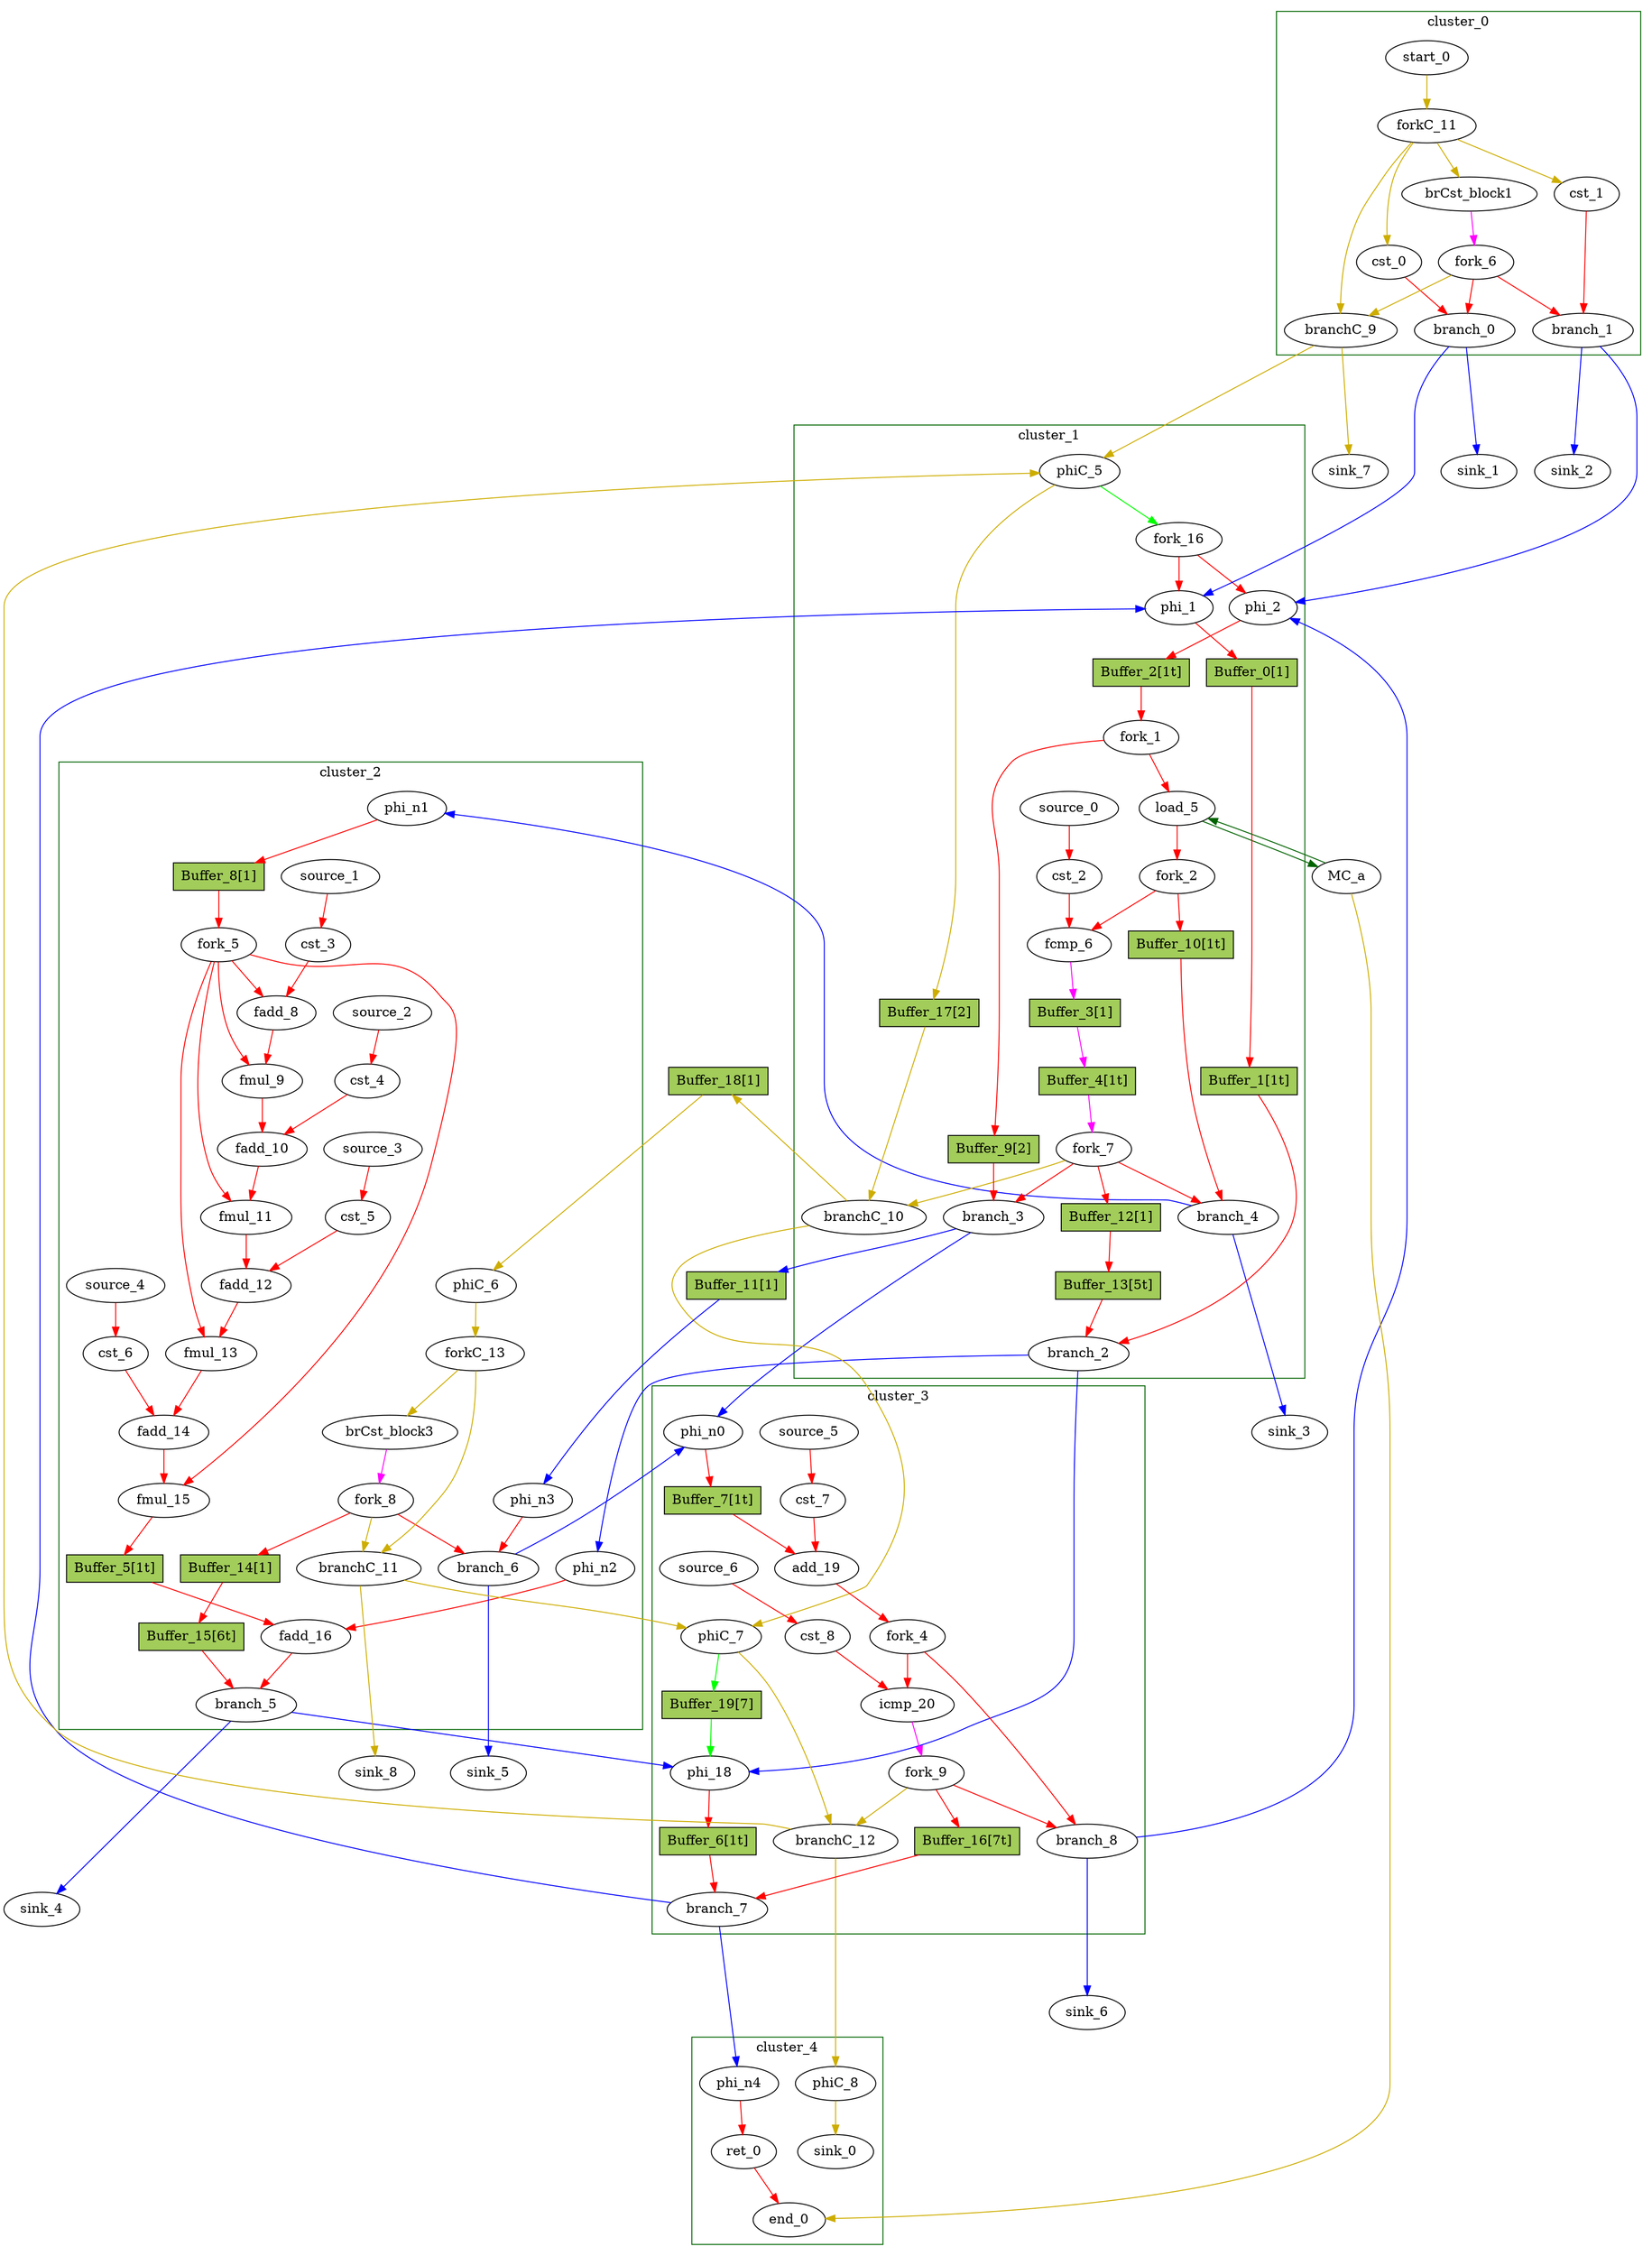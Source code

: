 Digraph G {
	splines=spline;
	subgraph cluster_cluster_2 {
	color = "darkgreen";
label = "cluster_2";
		"cst_3" [type="Constant", in="in1:32", out="out1:32", bbID=3, value="0x3F23D70A"];
		"fadd_8" [type="Operator", in="in1:32 in2:32 ", out="out1:32 ", bbID=3, II=1, delay=0.0, latency=10, op="fadd_op"];
		"fmul_9" [type="Operator", in="in1:32 in2:32 ", out="out1:32 ", bbID=3, II=1, delay=0.0, latency=6, op="fmul_op"];
		"cst_4" [type="Constant", in="in1:32", out="out1:32", bbID=3, value="0x3F333333"];
		"fadd_10" [type="Operator", in="in1:32 in2:32 ", out="out1:32 ", bbID=3, II=1, delay=0.0, latency=10, op="fadd_op"];
		"fmul_11" [type="Operator", in="in1:32 in2:32 ", out="out1:32 ", bbID=3, II=1, delay=0.0, latency=6, op="fmul_op"];
		"cst_5" [type="Constant", in="in1:32", out="out1:32", bbID=3, value="0x3E570A3D"];
		"fadd_12" [type="Operator", in="in1:32 in2:32 ", out="out1:32 ", bbID=3, II=1, delay=0.0, latency=10, op="fadd_op"];
		"fmul_13" [type="Operator", in="in1:32 in2:32 ", out="out1:32 ", bbID=3, II=1, delay=0.0, latency=6, op="fmul_op"];
		"cst_6" [type="Constant", in="in1:32", out="out1:32", bbID=3, value="0x3EA8F5C3"];
		"fadd_14" [type="Operator", in="in1:32 in2:32 ", out="out1:32 ", bbID=3, II=1, delay=0.0, latency=10, op="fadd_op"];
		"fmul_15" [type="Operator", in="in1:32 in2:32 ", out="out1:32 ", bbID=3, II=1, delay=0.0, latency=6, op="fmul_op"];
		"fadd_16" [type="Operator", in="in1:32 in2:32 ", out="out1:32 ", bbID=3, II=1, delay=0.0, latency=10, op="fadd_op"];
		"brCst_block3" [type="Constant", in="in1:1", out="out1:1", bbID=3, value="0x1"];
		"phi_n1" [type="Merge", in="in1:32 ", out="out1:32", bbID=3, delay=0.0];
		"phi_n2" [type="Merge", in="in1:32 ", out="out1:32", bbID=3, delay=0.0];
		"phi_n3" [type="Merge", in="in1:10 ", out="out1:10", bbID=3, delay=0.0];
		"fork_5" [type="Fork", in="in1:32", out="out1:32 out2:32 out3:32 out4:32 out5:32 ", bbID=3];
		"branch_5" [type="Branch", in="in1:32 in2?:1", out="out1+:32 out2-:32", bbID=3];
		"branch_6" [type="Branch", in="in1:10 in2?:1", out="out1+:10 out2-:10", bbID=3];
		"fork_8" [type="Fork", in="in1:1", out="out1:1 out2:1 out3:1 ", bbID=3];
		"phiC_6" [type="Merge", in="in1:0 ", out="out1:0", bbID=3, delay=0.0];
		"forkC_13" [type="Fork", in="in1:0", out="out1:0 out2:0 ", bbID=3];
		"branchC_11" [type="Branch", in="in1:0 in2?:1", out="out1+:0 out2-:0", bbID=3];
		"source_1" [type="Source", out="out1:32", bbID=3];
		"source_2" [type="Source", out="out1:32", bbID=3];
		"source_3" [type="Source", out="out1:32", bbID=3];
		"source_4" [type="Source", out="out1:32", bbID=3];
		"Buffer_5" [type="Buffer", in="in1:32", out="out1:32", bbID=3, slots=1, transparent=true, label="Buffer_5[1t]", shape="box", style="filled", fillcolor="darkolivegreen3", height=0.4];
		"Buffer_8" [type="Buffer", in="in1:32", out="out1:32", bbID=3, slots=1, transparent=false, label="Buffer_8[1]", shape="box", style="filled", fillcolor="darkolivegreen3", height=0.4];
		"Buffer_14" [type="Buffer", in="in1:32", out="out1:32", bbID=3, slots=1, transparent=false, label="Buffer_14[1]", shape="box", style="filled", fillcolor="darkolivegreen3", height=0.4];
		"Buffer_15" [type="Buffer", in="in1:32", out="out1:32", bbID=3, slots=6, transparent=true, label="Buffer_15[6t]", shape="box", style="filled", fillcolor="darkolivegreen3", height=0.4];
	}
	subgraph cluster_cluster_1 {
	color = "darkgreen";
label = "cluster_1";
		"phi_1" [type="Mux", in="in1?:1 in2:32 in3:32 ", out="out1:32", bbID=2, delay=1.397];
		"phi_2" [type="Mux", in="in1?:1 in2:10 in3:10 ", out="out1:10", bbID=2, delay=1.397];
		"load_5" [type="Operator", in="in1:32 in2:10 ", out="out1:32 out2:10 ", bbID=2, II=1, delay=1.412, latency=2, op="mc_load_op", portId=0];
		"cst_2" [type="Constant", in="in1:32", out="out1:32", bbID=2, value="0x00000000"];
		"fcmp_6" [type="Operator", in="in1:32 in2:32 ", out="out1:1 ", bbID=2, II=1, delay=1.895, latency=2, op="fcmp_ult_op"];
		"fork_1" [type="Fork", in="in1:10", out="out1:10 out2:10 ", bbID=2];
		"fork_2" [type="Fork", in="in1:32", out="out1:32 out2:32 ", bbID=2];
		"branch_2" [type="Branch", in="in1:32 in2?:1", out="out1+:32 out2-:32", bbID=2];
		"branch_3" [type="Branch", in="in1:10 in2?:1", out="out1+:10 out2-:10", bbID=2];
		"branch_4" [type="Branch", in="in1:32 in2?:1", out="out1+:32 out2-:32", bbID=2];
		"fork_7" [type="Fork", in="in1:1", out="out1:1 out2:1 out3:1 out4:1 ", bbID=2];
		"phiC_5" [type="CntrlMerge", in="in1:0 in2:0 ", out="out1:0 out2?:1", bbID=2, delay=0.0];
		"branchC_10" [type="Branch", in="in1:0 in2?:1", out="out1+:0 out2-:0", bbID=2];
		"source_0" [type="Source", out="out1:32", bbID=2];
		"fork_16" [type="Fork", in="in1:1", out="out1:1 out2:1 ", bbID=2];
		"Buffer_0" [type="Buffer", in="in1:32", out="out1:32", bbID=3, slots=1, transparent=false, label="Buffer_0[1]", shape="box", style="filled", fillcolor="darkolivegreen3", height=0.4];
		"Buffer_1" [type="Buffer", in="in1:32", out="out1:32", bbID=3, slots=1, transparent=true, label="Buffer_1[1t]", shape="box", style="filled", fillcolor="darkolivegreen3", height=0.4];
		"Buffer_2" [type="Buffer", in="in1:32", out="out1:32", bbID=3, slots=1, transparent=true, label="Buffer_2[1t]", shape="box", style="filled", fillcolor="darkolivegreen3", height=0.4];
		"Buffer_3" [type="Buffer", in="in1:32", out="out1:32", bbID=3, slots=1, transparent=false, label="Buffer_3[1]", shape="box", style="filled", fillcolor="darkolivegreen3", height=0.4];
		"Buffer_4" [type="Buffer", in="in1:32", out="out1:32", bbID=3, slots=1, transparent=true, label="Buffer_4[1t]", shape="box", style="filled", fillcolor="darkolivegreen3", height=0.4];
		"Buffer_9" [type="Buffer", in="in1:32", out="out1:32", bbID=3, slots=2, transparent=false, label="Buffer_9[2]", shape="box", style="filled", fillcolor="darkolivegreen3", height=0.4];
		"Buffer_10" [type="Buffer", in="in1:32", out="out1:32", bbID=3, slots=1, transparent=true, label="Buffer_10[1t]", shape="box", style="filled", fillcolor="darkolivegreen3", height=0.4];
		"Buffer_12" [type="Buffer", in="in1:32", out="out1:32", bbID=3, slots=1, transparent=false, label="Buffer_12[1]", shape="box", style="filled", fillcolor="darkolivegreen3", height=0.4];
		"Buffer_13" [type="Buffer", in="in1:32", out="out1:32", bbID=3, slots=5, transparent=true, label="Buffer_13[5t]", shape="box", style="filled", fillcolor="darkolivegreen3", height=0.4];
		"Buffer_17" [type="Buffer", in="in1:32", out="out1:32", bbID=3, slots=2, transparent=false, label="Buffer_17[2]", shape="box", style="filled", fillcolor="darkolivegreen3", height=0.4];
	}
	subgraph cluster_cluster_0 {
	color = "darkgreen";
label = "cluster_0";
		"brCst_block1" [type="Constant", in="in1:1", out="out1:1", bbID=1, value="0x1"];
		"cst_0" [type="Constant", in="in1:32", out="out1:32", bbID=1, value="0x00000000"];
		"cst_1" [type="Constant", in="in1:1", out="out1:1", bbID=1, value="0x00000000"];
		"branch_0" [type="Branch", in="in1:32 in2?:1", out="out1+:32 out2-:32", bbID=1];
		"branch_1" [type="Branch", in="in1:1 in2?:1", out="out1+:1 out2-:1", bbID=1];
		"fork_6" [type="Fork", in="in1:1", out="out1:1 out2:1 out3:1 ", bbID=1];
		"start_0" [type="Entry", in="in1:0", out="out1:0", bbID=1, control="true"];
		"forkC_11" [type="Fork", in="in1:0", out="out1:0 out2:0 out3:0 out4:0 ", bbID=1];
		"branchC_9" [type="Branch", in="in1:0 in2?:1", out="out1+:0 out2-:0", bbID=1];
	}
	subgraph cluster_cluster_4 {
	color = "darkgreen";
label = "cluster_4";
		"ret_0" [type="Operator", in="in1:32 ", out="out1:32 ", bbID=5, II=1, delay=0.0, latency=0, op="ret_op"];
		"phi_n4" [type="Merge", in="in1:32 ", out="out1:32", bbID=5, delay=0.0];
		"end_0" [type="Exit", in="in1:0*e in2:32 ", out="out1:32", bbID=0];
		"phiC_8" [type="Merge", in="in1:0 ", out="out1:0", bbID=5, delay=0.0];
		"sink_0" [type="Sink", in="in1:0", bbID=0];
	}
	subgraph cluster_cluster_3 {
	color = "darkgreen";
label = "cluster_3";
		"phi_18" [type="Mux", in="in1?:1 in2:32 in3:32 ", out="out1:32", bbID=4, delay=1.397];
		"cst_7" [type="Constant", in="in1:1", out="out1:1", bbID=4, value="0x00000001"];
		"add_19" [type="Operator", in="in1:10 in2:10 ", out="out1:10 ", bbID=4, II=1, delay=2.287, latency=0, op="add_op"];
		"cst_8" [type="Constant", in="in1:10", out="out1:10", bbID=4, value="0x000003E8"];
		"icmp_20" [type="Operator", in="in1:10 in2:10 ", out="out1:1 ", bbID=4, II=1, delay=1.907, latency=0, op="icmp_ult_op"];
		"phi_n0" [type="Merge", in="in1:10 in2:10 ", out="out1:10", bbID=4, delay=1.397];
		"fork_4" [type="Fork", in="in1:10", out="out1:10 out2:10 ", bbID=4];
		"branch_7" [type="Branch", in="in1:32 in2?:1", out="out1+:32 out2-:32", bbID=4];
		"branch_8" [type="Branch", in="in1:10 in2?:1", out="out1+:10 out2-:10", bbID=4];
		"fork_9" [type="Fork", in="in1:1", out="out1:1 out2:1 out3:1 ", bbID=4];
		"phiC_7" [type="CntrlMerge", in="in1:0 in2:0 ", out="out1:0 out2?:1", bbID=4, delay=0.0];
		"branchC_12" [type="Branch", in="in1:0 in2?:1", out="out1+:0 out2-:0", bbID=4];
		"source_5" [type="Source", out="out1:1", bbID=4];
		"source_6" [type="Source", out="out1:10", bbID=4];
		"Buffer_6" [type="Buffer", in="in1:32", out="out1:32", bbID=3, slots=1, transparent=true, label="Buffer_6[1t]", shape="box", style="filled", fillcolor="darkolivegreen3", height=0.4];
		"Buffer_7" [type="Buffer", in="in1:32", out="out1:32", bbID=3, slots=1, transparent=true, label="Buffer_7[1t]", shape="box", style="filled", fillcolor="darkolivegreen3", height=0.4];
		"Buffer_16" [type="Buffer", in="in1:32", out="out1:32", bbID=3, slots=7, transparent=true, label="Buffer_16[7t]", shape="box", style="filled", fillcolor="darkolivegreen3", height=0.4];
		"Buffer_19" [type="Buffer", in="in1:32", out="out1:32", bbID=3, slots=7, transparent=false, label="Buffer_19[7]", shape="box", style="filled", fillcolor="darkolivegreen3", height=0.4];
	}
		"MC_a" [type="MC", in="in1:10*l0a ", out="out1:32*l0d out2:0*e ", bbID=0, bbcount=0, ldcount=1, memory="a", stcount=0];
		"sink_1" [type="Sink", in="in1:32", bbID=0];
		"sink_2" [type="Sink", in="in1:1", bbID=0];
		"sink_3" [type="Sink", in="in1:32", bbID=0];
		"sink_4" [type="Sink", in="in1:32", bbID=0];
		"sink_5" [type="Sink", in="in1:10", bbID=0];
		"sink_6" [type="Sink", in="in1:10", bbID=0];
		"sink_7" [type="Sink", in="in1:0", bbID=0];
		"sink_8" [type="Sink", in="in1:0", bbID=0];
		"Buffer_11" [type="Buffer", in="in1:32", out="out1:32", bbID=3, slots=1, transparent=false, label="Buffer_11[1]", shape="box", style="filled", fillcolor="darkolivegreen3", height=0.4];
		"Buffer_18" [type="Buffer", in="in1:32", out="out1:32", bbID=3, slots=1, transparent=false, label="Buffer_18[1]", shape="box", style="filled", fillcolor="darkolivegreen3", height=0.4];
		"brCst_block1" -> "fork_6" [color = "magenta", from = "out1", to = "in1"];
		"cst_0" -> "branch_0" [color = "red", from = "out1", to = "in1"];
		"phi_1" -> "Buffer_0" [color = "red", from = "out1", to = "in1"];
		"cst_1" -> "branch_1" [color = "red", from = "out1", to = "in1"];
		"phi_2" -> "Buffer_2" [color = "red", from = "out1", to = "in1"];
		"load_5" -> "fork_2" [color = "red", from = "out1", to = "in1"];
		"load_5" -> "MC_a" [color = "darkgreen", mem_address = "true", from = "out2", to = "in1"];
		"cst_2" -> "fcmp_6" [color = "red", from = "out1", to = "in2"];
		"fcmp_6" -> "Buffer_3" [color = "magenta", from = "out1", to = "in1"];
		"cst_3" -> "fadd_8" [color = "red", from = "out1", to = "in2"];
		"fadd_8" -> "fmul_9" [color = "red", from = "out1", to = "in1"];
		"fmul_9" -> "fadd_10" [color = "red", from = "out1", to = "in1"];
		"cst_4" -> "fadd_10" [color = "red", from = "out1", to = "in2"];
		"fadd_10" -> "fmul_11" [color = "red", from = "out1", to = "in1"];
		"fmul_11" -> "fadd_12" [color = "red", from = "out1", to = "in1"];
		"cst_5" -> "fadd_12" [color = "red", from = "out1", to = "in2"];
		"fadd_12" -> "fmul_13" [color = "red", from = "out1", to = "in1"];
		"fmul_13" -> "fadd_14" [color = "red", from = "out1", to = "in1"];
		"cst_6" -> "fadd_14" [color = "red", from = "out1", to = "in2"];
		"fadd_14" -> "fmul_15" [color = "red", from = "out1", to = "in1"];
		"fmul_15" -> "Buffer_5" [color = "red", from = "out1", to = "in1"];
		"fadd_16" -> "branch_5" [color = "red", from = "out1", to = "in1"];
		"brCst_block3" -> "fork_8" [color = "magenta", from = "out1", to = "in1"];
		"phi_18" -> "Buffer_6" [color = "red", from = "out1", to = "in1"];
		"cst_7" -> "add_19" [color = "red", from = "out1", to = "in2"];
		"add_19" -> "fork_4" [color = "red", from = "out1", to = "in1"];
		"cst_8" -> "icmp_20" [color = "red", from = "out1", to = "in2"];
		"icmp_20" -> "fork_9" [color = "magenta", from = "out1", to = "in1"];
		"ret_0" -> "end_0" [color = "red", from = "out1", to = "in2"];
		"phi_n0" -> "Buffer_7" [color = "red", from = "out1", to = "in1"];
		"phi_n1" -> "Buffer_8" [color = "red", from = "out1", to = "in1"];
		"phi_n2" -> "fadd_16" [color = "red", from = "out1", to = "in1"];
		"phi_n3" -> "branch_6" [color = "red", from = "out1", to = "in1"];
		"phi_n4" -> "ret_0" [color = "red", from = "out1", to = "in1"];
		"fork_1" -> "load_5" [color = "red", from = "out1", to = "in2"];
		"fork_1" -> "Buffer_9" [color = "red", from = "out2", to = "in1"];
		"fork_2" -> "fcmp_6" [color = "red", from = "out1", to = "in1"];
		"fork_2" -> "Buffer_10" [color = "red", from = "out2", to = "in1"];
		"fork_4" -> "icmp_20" [color = "red", from = "out1", to = "in1"];
		"fork_4" -> "branch_8" [color = "red", from = "out2", to = "in1"];
		"fork_5" -> "fadd_8" [color = "red", from = "out1", to = "in1"];
		"fork_5" -> "fmul_9" [color = "red", from = "out2", to = "in2"];
		"fork_5" -> "fmul_11" [color = "red", from = "out3", to = "in2"];
		"fork_5" -> "fmul_13" [color = "red", from = "out4", to = "in2"];
		"fork_5" -> "fmul_15" [color = "red", from = "out5", to = "in2"];
		"branch_0" -> "phi_1" [color = "blue", from = "out1", to = "in2", minlen = 3];
		"branch_0" -> "sink_1" [color = "blue", from = "out2", to = "in1", minlen = 3];
		"branch_1" -> "phi_2" [color = "blue", from = "out1", to = "in2", minlen = 3];
		"branch_1" -> "sink_2" [color = "blue", from = "out2", to = "in1", minlen = 3];
		"fork_6" -> "branch_0" [color = "red", from = "out2", to = "in2"];
		"fork_6" -> "branch_1" [color = "red", from = "out1", to = "in2"];
		"fork_6" -> "branchC_9" [color = "gold3", from = "out3", to = "in2"];
		"branch_2" -> "phi_18" [color = "blue", from = "out1", to = "in2", minlen = 3];
		"branch_2" -> "phi_n2" [color = "blue", from = "out2", to = "in1", minlen = 3];
		"branch_3" -> "phi_n0" [color = "blue", from = "out1", to = "in1", minlen = 3];
		"branch_3" -> "Buffer_11" [color = "blue", from = "out2", to = "in1", minlen = 3];
		"branch_4" -> "phi_n1" [color = "blue", from = "out2", to = "in1", minlen = 3];
		"branch_4" -> "sink_3" [color = "blue", from = "out1", to = "in1", minlen = 3];
		"fork_7" -> "branch_3" [color = "red", from = "out2", to = "in2"];
		"fork_7" -> "branch_4" [color = "red", from = "out1", to = "in2"];
		"fork_7" -> "branchC_10" [color = "gold3", from = "out4", to = "in2"];
		"fork_7" -> "Buffer_12" [color = "red", from = "out3", to = "in1"];
		"branch_5" -> "phi_18" [color = "blue", from = "out1", to = "in3", minlen = 3];
		"branch_5" -> "sink_4" [color = "blue", from = "out2", to = "in1", minlen = 3];
		"branch_6" -> "phi_n0" [color = "blue", from = "out1", to = "in2", minlen = 3];
		"branch_6" -> "sink_5" [color = "blue", from = "out2", to = "in1", minlen = 3];
		"fork_8" -> "branch_6" [color = "red", from = "out1", to = "in2"];
		"fork_8" -> "branchC_11" [color = "gold3", from = "out3", to = "in2"];
		"fork_8" -> "Buffer_14" [color = "red", from = "out2", to = "in1"];
		"branch_7" -> "phi_1" [color = "blue", from = "out1", to = "in3", minlen = 3];
		"branch_7" -> "phi_n4" [color = "blue", from = "out2", to = "in1", minlen = 3];
		"branch_8" -> "phi_2" [color = "blue", from = "out1", to = "in3", minlen = 3];
		"branch_8" -> "sink_6" [color = "blue", from = "out2", to = "in1", minlen = 3];
		"fork_9" -> "branch_8" [color = "red", from = "out1", to = "in2"];
		"fork_9" -> "branchC_12" [color = "gold3", from = "out3", to = "in2"];
		"fork_9" -> "Buffer_16" [color = "red", from = "out2", to = "in1"];
		"MC_a" -> "load_5" [color = "darkgreen", mem_address = "false", from = "out1", to = "in1"];
		"MC_a" -> "end_0" [color = "gold3", from = "out2", to = "in1"];
		"start_0" -> "forkC_11" [color = "gold3", from = "out1", to = "in1"];
		"forkC_11" -> "brCst_block1" [color = "gold3", from = "out4", to = "in1"];
		"forkC_11" -> "cst_0" [color = "gold3", from = "out1", to = "in1"];
		"forkC_11" -> "cst_1" [color = "gold3", from = "out2", to = "in1"];
		"forkC_11" -> "branchC_9" [color = "gold3", from = "out3", to = "in1"];
		"branchC_9" -> "phiC_5" [color = "gold3", from = "out1", to = "in1", minlen = 3];
		"branchC_9" -> "sink_7" [color = "gold3", from = "out2", to = "in1", minlen = 3];
		"phiC_5" -> "fork_16" [color = "green", from = "out2", to = "in1"];
		"phiC_5" -> "Buffer_17" [color = "gold3", from = "out1", to = "in1"];
		"branchC_10" -> "phiC_7" [color = "gold3", from = "out1", to = "in1", minlen = 3];
		"branchC_10" -> "Buffer_18" [color = "gold3", from = "out2", to = "in1", minlen = 3];
		"phiC_6" -> "forkC_13" [color = "gold3", from = "out1", to = "in1"];
		"forkC_13" -> "brCst_block3" [color = "gold3", from = "out2", to = "in1"];
		"forkC_13" -> "branchC_11" [color = "gold3", from = "out1", to = "in1"];
		"branchC_11" -> "phiC_7" [color = "gold3", from = "out1", to = "in2", minlen = 3];
		"branchC_11" -> "sink_8" [color = "gold3", from = "out2", to = "in1", minlen = 3];
		"phiC_7" -> "branchC_12" [color = "gold3", from = "out1", to = "in1"];
		"phiC_7" -> "Buffer_19" [color = "green", from = "out2", to = "in1"];
		"branchC_12" -> "phiC_5" [color = "gold3", from = "out1", to = "in2", minlen = 3];
		"branchC_12" -> "phiC_8" [color = "gold3", from = "out2", to = "in1", minlen = 3];
		"phiC_8" -> "sink_0" [color = "gold3", from = "out1", to = "in1"];
		"source_0" -> "cst_2" [color = "red", from = "out1", to = "in1"];
		"source_1" -> "cst_3" [color = "red", from = "out1", to = "in1"];
		"source_2" -> "cst_4" [color = "red", from = "out1", to = "in1"];
		"source_3" -> "cst_5" [color = "red", from = "out1", to = "in1"];
		"source_4" -> "cst_6" [color = "red", from = "out1", to = "in1"];
		"source_5" -> "cst_7" [color = "red", from = "out1", to = "in1"];
		"source_6" -> "cst_8" [color = "red", from = "out1", to = "in1"];
		"fork_16" -> "phi_1" [color = "red", from = "out1", to = "in1"];
		"fork_16" -> "phi_2" [color = "red", from = "out2", to = "in1"];
		"Buffer_0" -> "Buffer_1" [color = "red", from = "out1", to = "in1"];
		"Buffer_1" -> "branch_2" [color = "red", from = "out1", to = "in1"];
		"Buffer_2" -> "fork_1" [color = "red", from = "out1", to = "in1"];
		"Buffer_3" -> "Buffer_4" [color = "magenta", from = "out1", to = "in1"];
		"Buffer_4" -> "fork_7" [color = "magenta", from = "out1", to = "in1"];
		"Buffer_5" -> "fadd_16" [color = "red", from = "out1", to = "in2"];
		"Buffer_6" -> "branch_7" [color = "red", from = "out1", to = "in1"];
		"Buffer_7" -> "add_19" [color = "red", from = "out1", to = "in1"];
		"Buffer_8" -> "fork_5" [color = "red", from = "out1", to = "in1"];
		"Buffer_9" -> "branch_3" [color = "red", from = "out1", to = "in1"];
		"Buffer_10" -> "branch_4" [color = "red", from = "out1", to = "in1"];
		"Buffer_11" -> "phi_n3" [color = "blue", from = "out1", to = "in1", minlen = 3];
		"Buffer_12" -> "Buffer_13" [color = "red", from = "out1", to = "in1"];
		"Buffer_13" -> "branch_2" [color = "red", from = "out1", to = "in2"];
		"Buffer_14" -> "Buffer_15" [color = "red", from = "out1", to = "in1"];
		"Buffer_15" -> "branch_5" [color = "red", from = "out1", to = "in2"];
		"Buffer_16" -> "branch_7" [color = "red", from = "out1", to = "in2"];
		"Buffer_17" -> "branchC_10" [color = "gold3", from = "out1", to = "in1"];
		"Buffer_18" -> "phiC_6" [color = "gold3", from = "out1", to = "in1", minlen = 3];
		"Buffer_19" -> "phi_18" [color = "green", from = "out1", to = "in1"];
}
